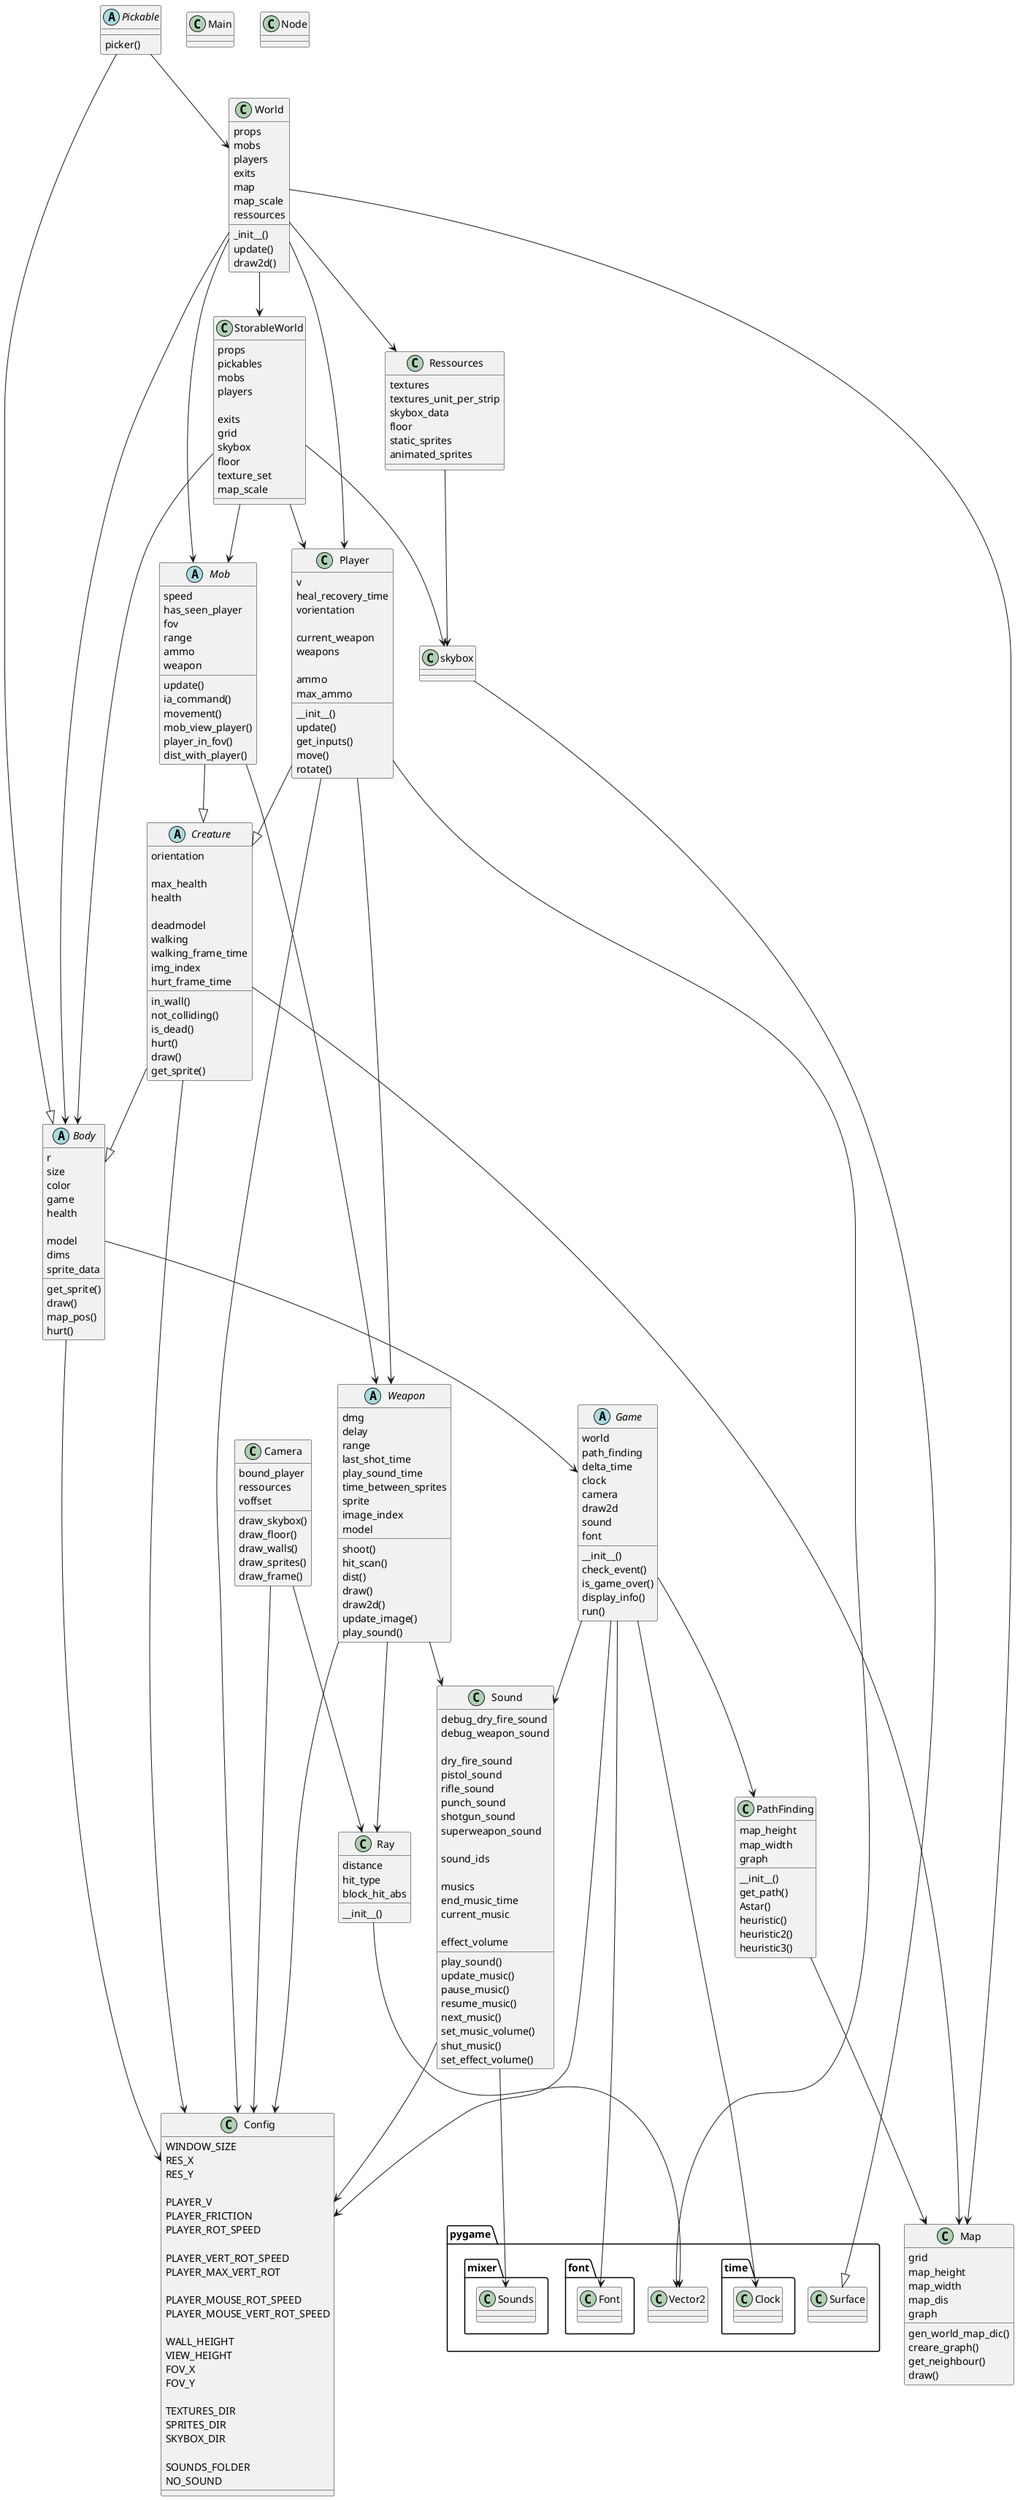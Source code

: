 @startuml game

package pygame {
  class Surface
  class Vector2

  package mixer {
    class Sounds
  }
  package time {
    class Clock
  }
  package font {
    class Font
  }
}

class skybox

class Config {
  WINDOW_SIZE
  RES_X
  RES_Y

  PLAYER_V
  PLAYER_FRICTION
  PLAYER_ROT_SPEED

  PLAYER_VERT_ROT_SPEED
  PLAYER_MAX_VERT_ROT

  PLAYER_MOUSE_ROT_SPEED
  PLAYER_MOUSE_VERT_ROT_SPEED

  WALL_HEIGHT
  VIEW_HEIGHT
  FOV_X
  FOV_Y

  TEXTURES_DIR
  SPRITES_DIR
  SKYBOX_DIR

  SOUNDS_FOLDER
  NO_SOUND
}



class Main {

}

abstract class Game {
  world
  path_finding
  delta_time
  clock
  camera
  draw2d
  sound
  font

  __init__()
  check_event()
  is_game_over()
  display_info()
  run()
}

class World {
  props
  mobs
  players
  exits
  map
  map_scale
  ressources

  _init__()
  update()
  draw2d()
}

class Ressources {
  textures
  textures_unit_per_strip
  skybox_data
  floor
  static_sprites
  animated_sprites
}

class Map {
  grid
  map_height
  map_width
  map_dis
  graph

  gen_world_map_dic()
  creare_graph()
  get_neighbour()
  draw()

}

class Node {

}

class Camera {
  bound_player
  ressources
  voffset

  draw_skybox()
  draw_floor()
  draw_walls()
  draw_sprites()
  draw_frame()
}

class Ray {
  distance
  hit_type
  block_hit_abs

  __init__()
}

abstract class Weapon {
  dmg
  delay
  range
  last_shot_time
  play_sound_time
  time_between_sprites
  sprite
  image_index
  model

  shoot()
  hit_scan()
  dist()
  draw()
  draw2d()
  update_image()
  play_sound()
}

abstract class Body {
  r
  size
  color
  game
  health

  model
  dims
  sprite_data

  get_sprite()
  draw()
  map_pos()
  hurt()
}

abstract class Creature {
  orientation

  max_health
  health

  deadmodel
  walking
  walking_frame_time
  img_index
  hurt_frame_time

  in_wall()
  not_colliding()
  is_dead()
  hurt()
  draw()
  get_sprite()
}

abstract class Mob {
  speed
  has_seen_player
  fov
  range
  ammo
  weapon

  update()
  ia_command()
  movement()
  mob_view_player()
  player_in_fov()
  dist_with_player()
}

class Player {
  v
  heal_recovery_time
  vorientation

  current_weapon
  weapons

  ammo
  max_ammo

  __init__()
  update()
  get_inputs()
  move()
  rotate()
}

abstract class Pickable {
  picker()
}

class PathFinding {
  map_height
  map_width
  graph

  __init__()
  get_path()
  Astar()
  heuristic()
  heuristic2()
  heuristic3()
}

class StorableWorld {
  props
  pickables
  mobs
  players

  exits
  grid
  skybox
  floor
  texture_set
  map_scale
}

class Sound {
  debug_dry_fire_sound
  debug_weapon_sound

  dry_fire_sound
  pistol_sound
  rifle_sound
  punch_sound
  shotgun_sound
  superweapon_sound

  sound_ids

  musics
  end_music_time
  current_music

  effect_volume

  play_sound()
  update_music()
  pause_music()
  resume_music()
  next_music()
  set_music_volume()
  shut_music()
  set_effect_volume()
}



Game --> Config
Game --> PathFinding
Game --> Clock
Game --> Sound
Game --> Font

World --> Body
World --> Mob
World --> Player
World --> Map
World --> StorableWorld
World --> Ressources

Ressources --> skybox

Body --> Config
Body --> Game

Pickable --|> Body
Pickable --> World

Creature --> Config
Creature --|> Body
Creature --> Map

Mob --|> Creature
Mob --> Weapon

Player --|> Creature
Player --> Vector2
Player --> Config
Player --> Weapon

Weapon --> Config
Weapon --> Ray
Weapon --> Sound

Camera --> Config
Camera --> Ray

Ray --> Vector2

PathFinding --> Map

StorableWorld --> Body
StorableWorld --> Mob
StorableWorld --> Player
StorableWorld --> skybox

skybox --|> Surface

Sound --> Config
Sound --> Sounds

@enduml

